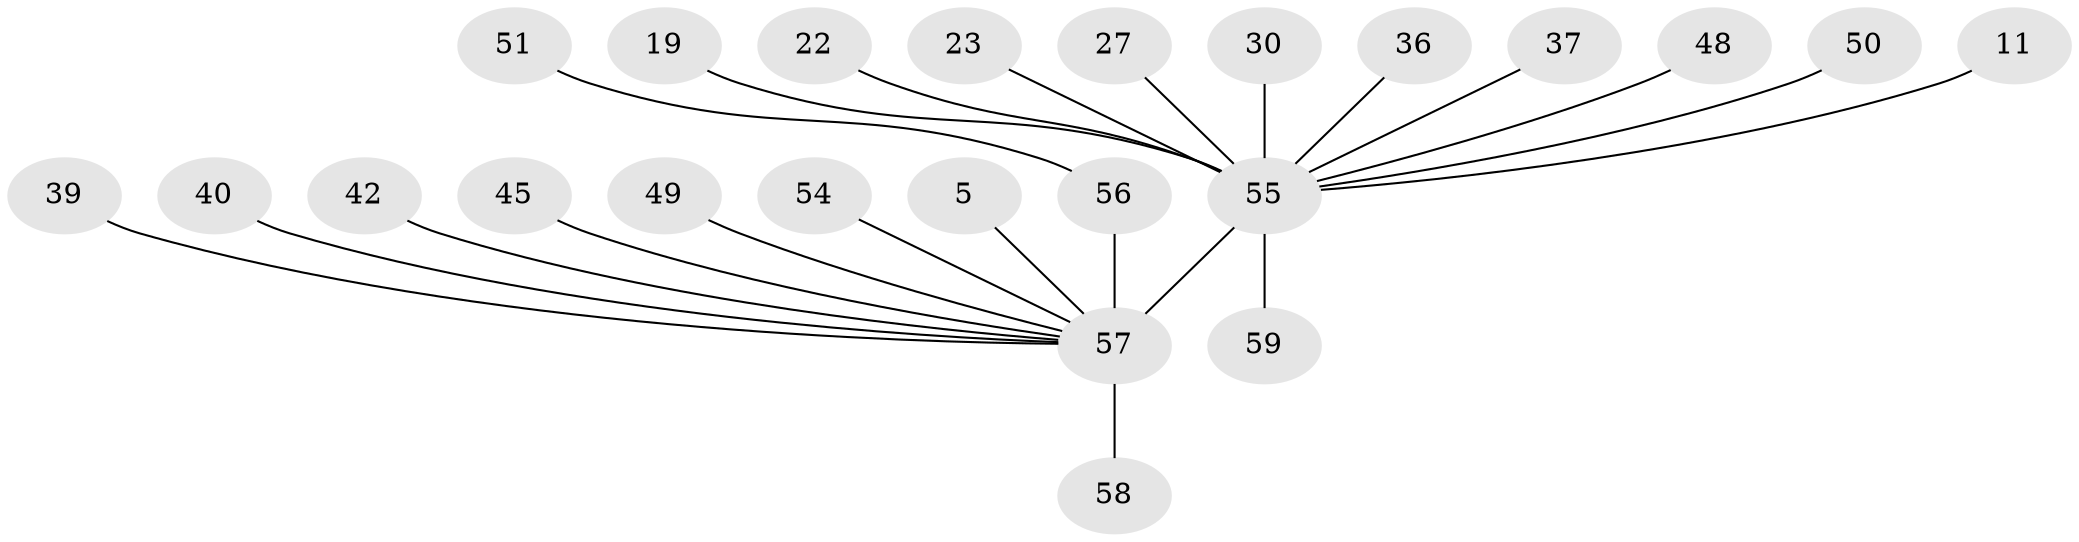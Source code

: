 // original degree distribution, {8: 0.03389830508474576, 14: 0.01694915254237288, 4: 0.0847457627118644, 12: 0.01694915254237288, 1: 0.4576271186440678, 5: 0.01694915254237288, 3: 0.0847457627118644, 2: 0.2711864406779661, 7: 0.01694915254237288}
// Generated by graph-tools (version 1.1) at 2025/51/03/04/25 21:51:27]
// undirected, 23 vertices, 22 edges
graph export_dot {
graph [start="1"]
  node [color=gray90,style=filled];
  5;
  11;
  19 [super="+10+17"];
  22;
  23;
  27 [super="+14"];
  30 [super="+12"];
  36;
  37 [super="+33"];
  39;
  40 [super="+21"];
  42 [super="+20"];
  45;
  48;
  49 [super="+35"];
  50;
  51 [super="+28"];
  54;
  55 [super="+53+43+47"];
  56 [super="+13+25"];
  57 [super="+32+15+4"];
  58;
  59;
  5 -- 57;
  11 -- 55;
  19 -- 55 [weight=2];
  22 -- 55;
  23 -- 55;
  27 -- 55;
  30 -- 55;
  36 -- 55 [weight=2];
  37 -- 55;
  39 -- 57;
  40 -- 57 [weight=3];
  42 -- 57;
  45 -- 57;
  48 -- 55;
  49 -- 57;
  50 -- 55;
  51 -- 56;
  54 -- 57;
  55 -- 57 [weight=8];
  55 -- 59;
  56 -- 57 [weight=2];
  57 -- 58;
}
